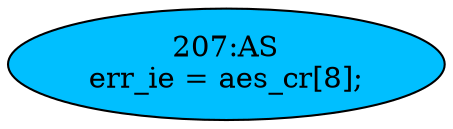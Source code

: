 strict digraph "" {
	node [label="\N"];
	"207:AS"	 [ast="<pyverilog.vparser.ast.Assign object at 0x7f79abcae510>",
		def_var="['err_ie']",
		fillcolor=deepskyblue,
		label="207:AS
err_ie = aes_cr[8];",
		statements="[]",
		style=filled,
		typ=Assign,
		use_var="['aes_cr']"];
}
